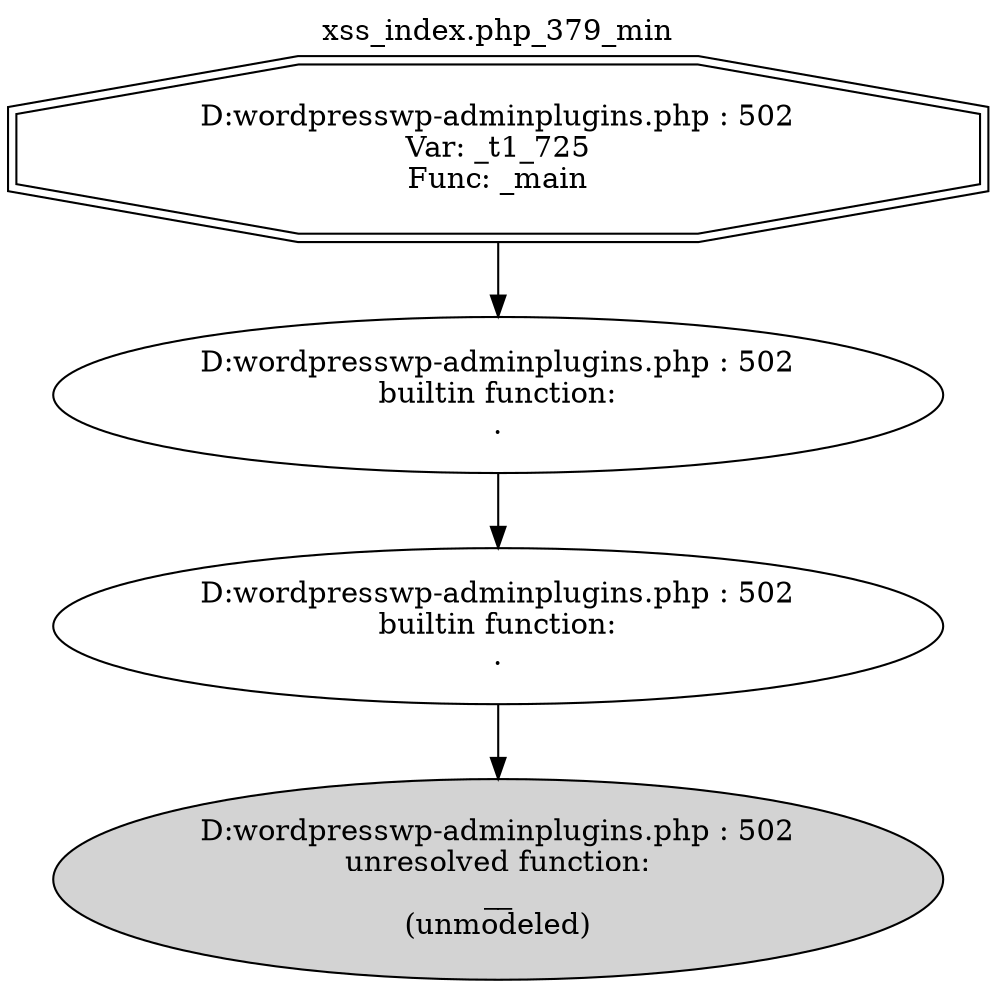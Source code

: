 digraph cfg {
  label="xss_index.php_379_min";
  labelloc=t;
  n1 [shape=doubleoctagon, label="D:\wordpress\wp-admin\plugins.php : 502\nVar: _t1_725\nFunc: _main\n"];
  n2 [shape=ellipse, label="D:\wordpress\wp-admin\plugins.php : 502\nbuiltin function:\n.\n"];
  n3 [shape=ellipse, label="D:\wordpress\wp-admin\plugins.php : 502\nbuiltin function:\n.\n"];
  n4 [shape=ellipse, label="D:\wordpress\wp-admin\plugins.php : 502\nunresolved function:\n__\n(unmodeled)\n",style=filled];
  n1 -> n2;
  n2 -> n3;
  n3 -> n4;
}

